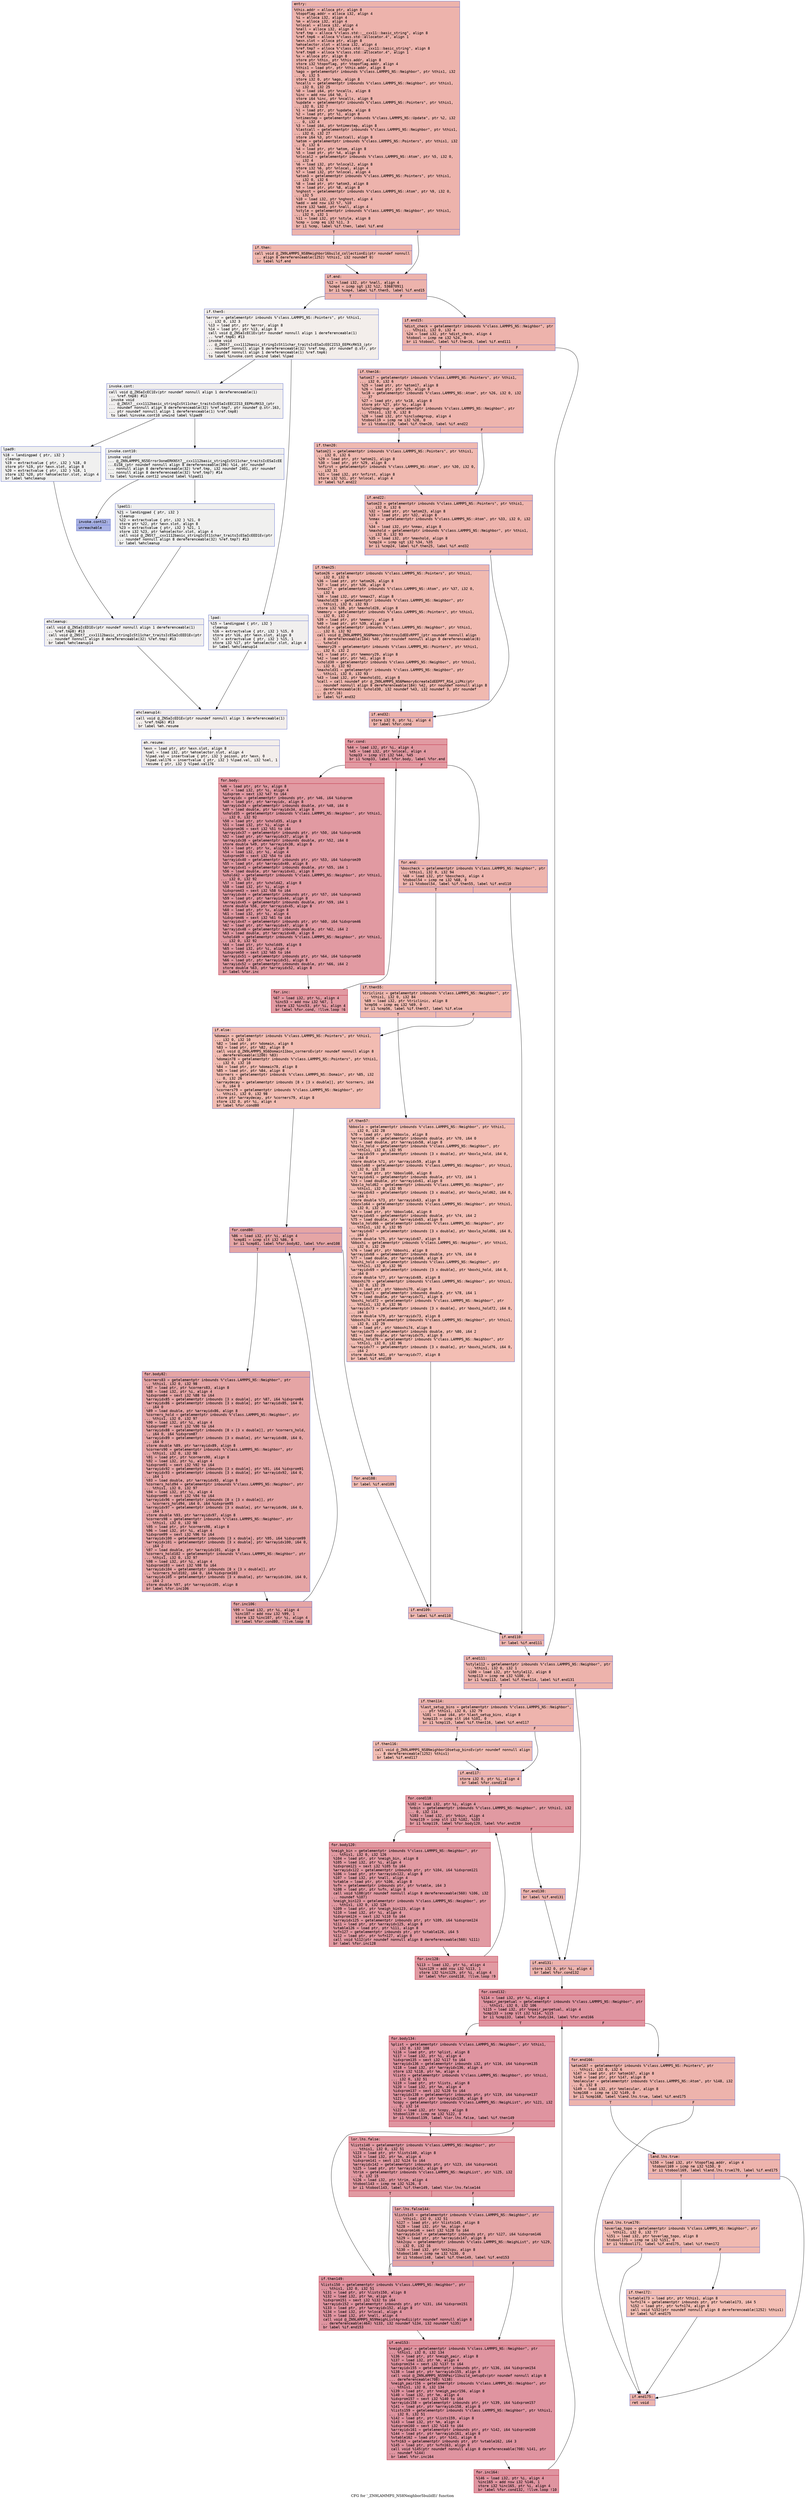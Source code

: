 digraph "CFG for '_ZN9LAMMPS_NS8Neighbor5buildEi' function" {
	label="CFG for '_ZN9LAMMPS_NS8Neighbor5buildEi' function";

	Node0x5563be02d420 [shape=record,color="#3d50c3ff", style=filled, fillcolor="#d6524470" fontname="Courier",label="{entry:\l|  %this.addr = alloca ptr, align 8\l  %topoflag.addr = alloca i32, align 4\l  %i = alloca i32, align 4\l  %m = alloca i32, align 4\l  %nlocal = alloca i32, align 4\l  %nall = alloca i32, align 4\l  %ref.tmp = alloca %\"class.std::__cxx11::basic_string\", align 8\l  %ref.tmp6 = alloca %\"class.std::allocator.4\", align 1\l  %exn.slot = alloca ptr, align 8\l  %ehselector.slot = alloca i32, align 4\l  %ref.tmp7 = alloca %\"class.std::__cxx11::basic_string\", align 8\l  %ref.tmp8 = alloca %\"class.std::allocator.4\", align 1\l  %x = alloca ptr, align 8\l  store ptr %this, ptr %this.addr, align 8\l  store i32 %topoflag, ptr %topoflag.addr, align 4\l  %this1 = load ptr, ptr %this.addr, align 8\l  %ago = getelementptr inbounds %\"class.LAMMPS_NS::Neighbor\", ptr %this1, i32\l... 0, i32 5\l  store i32 0, ptr %ago, align 8\l  %ncalls = getelementptr inbounds %\"class.LAMMPS_NS::Neighbor\", ptr %this1,\l... i32 0, i32 25\l  %0 = load i64, ptr %ncalls, align 8\l  %inc = add nsw i64 %0, 1\l  store i64 %inc, ptr %ncalls, align 8\l  %update = getelementptr inbounds %\"class.LAMMPS_NS::Pointers\", ptr %this1,\l... i32 0, i32 7\l  %1 = load ptr, ptr %update, align 8\l  %2 = load ptr, ptr %1, align 8\l  %ntimestep = getelementptr inbounds %\"class.LAMMPS_NS::Update\", ptr %2, i32\l... 0, i32 4\l  %3 = load i64, ptr %ntimestep, align 8\l  %lastcall = getelementptr inbounds %\"class.LAMMPS_NS::Neighbor\", ptr %this1,\l... i32 0, i32 27\l  store i64 %3, ptr %lastcall, align 8\l  %atom = getelementptr inbounds %\"class.LAMMPS_NS::Pointers\", ptr %this1, i32\l... 0, i32 6\l  %4 = load ptr, ptr %atom, align 8\l  %5 = load ptr, ptr %4, align 8\l  %nlocal2 = getelementptr inbounds %\"class.LAMMPS_NS::Atom\", ptr %5, i32 0,\l... i32 4\l  %6 = load i32, ptr %nlocal2, align 8\l  store i32 %6, ptr %nlocal, align 4\l  %7 = load i32, ptr %nlocal, align 4\l  %atom3 = getelementptr inbounds %\"class.LAMMPS_NS::Pointers\", ptr %this1,\l... i32 0, i32 6\l  %8 = load ptr, ptr %atom3, align 8\l  %9 = load ptr, ptr %8, align 8\l  %nghost = getelementptr inbounds %\"class.LAMMPS_NS::Atom\", ptr %9, i32 0,\l... i32 5\l  %10 = load i32, ptr %nghost, align 4\l  %add = add nsw i32 %7, %10\l  store i32 %add, ptr %nall, align 4\l  %style = getelementptr inbounds %\"class.LAMMPS_NS::Neighbor\", ptr %this1,\l... i32 0, i32 1\l  %11 = load i32, ptr %style, align 8\l  %cmp = icmp eq i32 %11, 3\l  br i1 %cmp, label %if.then, label %if.end\l|{<s0>T|<s1>F}}"];
	Node0x5563be02d420:s0 -> Node0x5563be0330d0[tooltip="entry -> if.then\nProbability 50.00%" ];
	Node0x5563be02d420:s1 -> Node0x5563be033140[tooltip="entry -> if.end\nProbability 50.00%" ];
	Node0x5563be0330d0 [shape=record,color="#3d50c3ff", style=filled, fillcolor="#dc5d4a70" fontname="Courier",label="{if.then:\l|  call void @_ZN9LAMMPS_NS8Neighbor16build_collectionEi(ptr noundef nonnull\l... align 8 dereferenceable(1252) %this1, i32 noundef 0)\l  br label %if.end\l}"];
	Node0x5563be0330d0 -> Node0x5563be033140[tooltip="if.then -> if.end\nProbability 100.00%" ];
	Node0x5563be033140 [shape=record,color="#3d50c3ff", style=filled, fillcolor="#d6524470" fontname="Courier",label="{if.end:\l|  %12 = load i32, ptr %nall, align 4\l  %cmp4 = icmp sgt i32 %12, 536870911\l  br i1 %cmp4, label %if.then5, label %if.end15\l|{<s0>T|<s1>F}}"];
	Node0x5563be033140:s0 -> Node0x5563be033660[tooltip="if.end -> if.then5\nProbability 0.00%" ];
	Node0x5563be033140:s1 -> Node0x5563be0336e0[tooltip="if.end -> if.end15\nProbability 100.00%" ];
	Node0x5563be033660 [shape=record,color="#3d50c3ff", style=filled, fillcolor="#e5d8d170" fontname="Courier",label="{if.then5:\l|  %error = getelementptr inbounds %\"class.LAMMPS_NS::Pointers\", ptr %this1,\l... i32 0, i32 3\l  %13 = load ptr, ptr %error, align 8\l  %14 = load ptr, ptr %13, align 8\l  call void @_ZNSaIcEC1Ev(ptr noundef nonnull align 1 dereferenceable(1)\l... %ref.tmp6) #13\l  invoke void\l... @_ZNSt7__cxx1112basic_stringIcSt11char_traitsIcESaIcEEC2IS3_EEPKcRKS3_(ptr\l... noundef nonnull align 8 dereferenceable(32) %ref.tmp, ptr noundef @.str, ptr\l... noundef nonnull align 1 dereferenceable(1) %ref.tmp6)\l          to label %invoke.cont unwind label %lpad\l}"];
	Node0x5563be033660 -> Node0x5563be033b50[tooltip="if.then5 -> invoke.cont\nProbability 50.00%" ];
	Node0x5563be033660 -> Node0x5563be033bd0[tooltip="if.then5 -> lpad\nProbability 50.00%" ];
	Node0x5563be033b50 [shape=record,color="#3d50c3ff", style=filled, fillcolor="#e0dbd870" fontname="Courier",label="{invoke.cont:\l|  call void @_ZNSaIcEC1Ev(ptr noundef nonnull align 1 dereferenceable(1)\l... %ref.tmp8) #13\l  invoke void\l... @_ZNSt7__cxx1112basic_stringIcSt11char_traitsIcESaIcEEC2IS3_EEPKcRKS3_(ptr\l... noundef nonnull align 8 dereferenceable(32) %ref.tmp7, ptr noundef @.str.163,\l... ptr noundef nonnull align 1 dereferenceable(1) %ref.tmp8)\l          to label %invoke.cont10 unwind label %lpad9\l}"];
	Node0x5563be033b50 -> Node0x5563be033ef0[tooltip="invoke.cont -> invoke.cont10\nProbability 50.00%" ];
	Node0x5563be033b50 -> Node0x5563be033f40[tooltip="invoke.cont -> lpad9\nProbability 50.00%" ];
	Node0x5563be033ef0 [shape=record,color="#3d50c3ff", style=filled, fillcolor="#dedcdb70" fontname="Courier",label="{invoke.cont10:\l|  invoke void\l... @_ZN9LAMMPS_NS5Error3oneERKNSt7__cxx1112basic_stringIcSt11char_traitsIcESaIcEE\l...EiS8_(ptr noundef nonnull align 8 dereferenceable(196) %14, ptr noundef\l... nonnull align 8 dereferenceable(32) %ref.tmp, i32 noundef 2401, ptr noundef\l... nonnull align 8 dereferenceable(32) %ref.tmp7) #14\l          to label %invoke.cont12 unwind label %lpad11\l}"];
	Node0x5563be033ef0 -> Node0x5563be033ea0[tooltip="invoke.cont10 -> invoke.cont12\nProbability 0.00%" ];
	Node0x5563be033ef0 -> Node0x5563be0341a0[tooltip="invoke.cont10 -> lpad11\nProbability 100.00%" ];
	Node0x5563be033ea0 [shape=record,color="#3d50c3ff", style=filled, fillcolor="#3d50c370" fontname="Courier",label="{invoke.cont12:\l|  unreachable\l}"];
	Node0x5563be033bd0 [shape=record,color="#3d50c3ff", style=filled, fillcolor="#e0dbd870" fontname="Courier",label="{lpad:\l|  %15 = landingpad \{ ptr, i32 \}\l          cleanup\l  %16 = extractvalue \{ ptr, i32 \} %15, 0\l  store ptr %16, ptr %exn.slot, align 8\l  %17 = extractvalue \{ ptr, i32 \} %15, 1\l  store i32 %17, ptr %ehselector.slot, align 4\l  br label %ehcleanup14\l}"];
	Node0x5563be033bd0 -> Node0x5563be034840[tooltip="lpad -> ehcleanup14\nProbability 100.00%" ];
	Node0x5563be033f40 [shape=record,color="#3d50c3ff", style=filled, fillcolor="#dedcdb70" fontname="Courier",label="{lpad9:\l|  %18 = landingpad \{ ptr, i32 \}\l          cleanup\l  %19 = extractvalue \{ ptr, i32 \} %18, 0\l  store ptr %19, ptr %exn.slot, align 8\l  %20 = extractvalue \{ ptr, i32 \} %18, 1\l  store i32 %20, ptr %ehselector.slot, align 4\l  br label %ehcleanup\l}"];
	Node0x5563be033f40 -> Node0x5563be034b90[tooltip="lpad9 -> ehcleanup\nProbability 100.00%" ];
	Node0x5563be0341a0 [shape=record,color="#3d50c3ff", style=filled, fillcolor="#dedcdb70" fontname="Courier",label="{lpad11:\l|  %21 = landingpad \{ ptr, i32 \}\l          cleanup\l  %22 = extractvalue \{ ptr, i32 \} %21, 0\l  store ptr %22, ptr %exn.slot, align 8\l  %23 = extractvalue \{ ptr, i32 \} %21, 1\l  store i32 %23, ptr %ehselector.slot, align 4\l  call void @_ZNSt7__cxx1112basic_stringIcSt11char_traitsIcESaIcEED1Ev(ptr\l... noundef nonnull align 8 dereferenceable(32) %ref.tmp7) #13\l  br label %ehcleanup\l}"];
	Node0x5563be0341a0 -> Node0x5563be034b90[tooltip="lpad11 -> ehcleanup\nProbability 100.00%" ];
	Node0x5563be034b90 [shape=record,color="#3d50c3ff", style=filled, fillcolor="#e0dbd870" fontname="Courier",label="{ehcleanup:\l|  call void @_ZNSaIcED1Ev(ptr noundef nonnull align 1 dereferenceable(1)\l... %ref.tmp8) #13\l  call void @_ZNSt7__cxx1112basic_stringIcSt11char_traitsIcESaIcEED1Ev(ptr\l... noundef nonnull align 8 dereferenceable(32) %ref.tmp) #13\l  br label %ehcleanup14\l}"];
	Node0x5563be034b90 -> Node0x5563be034840[tooltip="ehcleanup -> ehcleanup14\nProbability 100.00%" ];
	Node0x5563be034840 [shape=record,color="#3d50c3ff", style=filled, fillcolor="#e5d8d170" fontname="Courier",label="{ehcleanup14:\l|  call void @_ZNSaIcED1Ev(ptr noundef nonnull align 1 dereferenceable(1)\l... %ref.tmp6) #13\l  br label %eh.resume\l}"];
	Node0x5563be034840 -> Node0x5563be035440[tooltip="ehcleanup14 -> eh.resume\nProbability 100.00%" ];
	Node0x5563be0336e0 [shape=record,color="#3d50c3ff", style=filled, fillcolor="#d6524470" fontname="Courier",label="{if.end15:\l|  %dist_check = getelementptr inbounds %\"class.LAMMPS_NS::Neighbor\", ptr\l... %this1, i32 0, i32 4\l  %24 = load i32, ptr %dist_check, align 4\l  %tobool = icmp ne i32 %24, 0\l  br i1 %tobool, label %if.then16, label %if.end111\l|{<s0>T|<s1>F}}"];
	Node0x5563be0336e0:s0 -> Node0x5563be035700[tooltip="if.end15 -> if.then16\nProbability 62.50%" ];
	Node0x5563be0336e0:s1 -> Node0x5563be035780[tooltip="if.end15 -> if.end111\nProbability 37.50%" ];
	Node0x5563be035700 [shape=record,color="#3d50c3ff", style=filled, fillcolor="#d8564670" fontname="Courier",label="{if.then16:\l|  %atom17 = getelementptr inbounds %\"class.LAMMPS_NS::Pointers\", ptr %this1,\l... i32 0, i32 6\l  %25 = load ptr, ptr %atom17, align 8\l  %26 = load ptr, ptr %25, align 8\l  %x18 = getelementptr inbounds %\"class.LAMMPS_NS::Atom\", ptr %26, i32 0, i32\l... 37\l  %27 = load ptr, ptr %x18, align 8\l  store ptr %27, ptr %x, align 8\l  %includegroup = getelementptr inbounds %\"class.LAMMPS_NS::Neighbor\", ptr\l... %this1, i32 0, i32 8\l  %28 = load i32, ptr %includegroup, align 4\l  %tobool19 = icmp ne i32 %28, 0\l  br i1 %tobool19, label %if.then20, label %if.end22\l|{<s0>T|<s1>F}}"];
	Node0x5563be035700:s0 -> Node0x5563be0361d0[tooltip="if.then16 -> if.then20\nProbability 62.50%" ];
	Node0x5563be035700:s1 -> Node0x5563be036250[tooltip="if.then16 -> if.end22\nProbability 37.50%" ];
	Node0x5563be0361d0 [shape=record,color="#3d50c3ff", style=filled, fillcolor="#de614d70" fontname="Courier",label="{if.then20:\l|  %atom21 = getelementptr inbounds %\"class.LAMMPS_NS::Pointers\", ptr %this1,\l... i32 0, i32 6\l  %29 = load ptr, ptr %atom21, align 8\l  %30 = load ptr, ptr %29, align 8\l  %nfirst = getelementptr inbounds %\"class.LAMMPS_NS::Atom\", ptr %30, i32 0,\l... i32 31\l  %31 = load i32, ptr %nfirst, align 8\l  store i32 %31, ptr %nlocal, align 4\l  br label %if.end22\l}"];
	Node0x5563be0361d0 -> Node0x5563be036250[tooltip="if.then20 -> if.end22\nProbability 100.00%" ];
	Node0x5563be036250 [shape=record,color="#3d50c3ff", style=filled, fillcolor="#d8564670" fontname="Courier",label="{if.end22:\l|  %atom23 = getelementptr inbounds %\"class.LAMMPS_NS::Pointers\", ptr %this1,\l... i32 0, i32 6\l  %32 = load ptr, ptr %atom23, align 8\l  %33 = load ptr, ptr %32, align 8\l  %nmax = getelementptr inbounds %\"class.LAMMPS_NS::Atom\", ptr %33, i32 0, i32\l... 6\l  %34 = load i32, ptr %nmax, align 8\l  %maxhold = getelementptr inbounds %\"class.LAMMPS_NS::Neighbor\", ptr %this1,\l... i32 0, i32 93\l  %35 = load i32, ptr %maxhold, align 8\l  %cmp24 = icmp sgt i32 %34, %35\l  br i1 %cmp24, label %if.then25, label %if.end32\l|{<s0>T|<s1>F}}"];
	Node0x5563be036250:s0 -> Node0x5563be036d80[tooltip="if.end22 -> if.then25\nProbability 50.00%" ];
	Node0x5563be036250:s1 -> Node0x5563be036e00[tooltip="if.end22 -> if.end32\nProbability 50.00%" ];
	Node0x5563be036d80 [shape=record,color="#3d50c3ff", style=filled, fillcolor="#de614d70" fontname="Courier",label="{if.then25:\l|  %atom26 = getelementptr inbounds %\"class.LAMMPS_NS::Pointers\", ptr %this1,\l... i32 0, i32 6\l  %36 = load ptr, ptr %atom26, align 8\l  %37 = load ptr, ptr %36, align 8\l  %nmax27 = getelementptr inbounds %\"class.LAMMPS_NS::Atom\", ptr %37, i32 0,\l... i32 6\l  %38 = load i32, ptr %nmax27, align 8\l  %maxhold28 = getelementptr inbounds %\"class.LAMMPS_NS::Neighbor\", ptr\l... %this1, i32 0, i32 93\l  store i32 %38, ptr %maxhold28, align 8\l  %memory = getelementptr inbounds %\"class.LAMMPS_NS::Pointers\", ptr %this1,\l... i32 0, i32 2\l  %39 = load ptr, ptr %memory, align 8\l  %40 = load ptr, ptr %39, align 8\l  %xhold = getelementptr inbounds %\"class.LAMMPS_NS::Neighbor\", ptr %this1,\l... i32 0, i32 92\l  call void @_ZN9LAMMPS_NS6Memory7destroyIdEEvRPPT_(ptr noundef nonnull align\l... 8 dereferenceable(184) %40, ptr noundef nonnull align 8 dereferenceable(8)\l... %xhold)\l  %memory29 = getelementptr inbounds %\"class.LAMMPS_NS::Pointers\", ptr %this1,\l... i32 0, i32 2\l  %41 = load ptr, ptr %memory29, align 8\l  %42 = load ptr, ptr %41, align 8\l  %xhold30 = getelementptr inbounds %\"class.LAMMPS_NS::Neighbor\", ptr %this1,\l... i32 0, i32 92\l  %maxhold31 = getelementptr inbounds %\"class.LAMMPS_NS::Neighbor\", ptr\l... %this1, i32 0, i32 93\l  %43 = load i32, ptr %maxhold31, align 8\l  %call = call noundef ptr @_ZN9LAMMPS_NS6Memory6createIdEEPPT_RS4_iiPKc(ptr\l... noundef nonnull align 8 dereferenceable(184) %42, ptr noundef nonnull align 8\l... dereferenceable(8) %xhold30, i32 noundef %43, i32 noundef 3, ptr noundef\l... @.str.16)\l  br label %if.end32\l}"];
	Node0x5563be036d80 -> Node0x5563be036e00[tooltip="if.then25 -> if.end32\nProbability 100.00%" ];
	Node0x5563be036e00 [shape=record,color="#3d50c3ff", style=filled, fillcolor="#d8564670" fontname="Courier",label="{if.end32:\l|  store i32 0, ptr %i, align 4\l  br label %for.cond\l}"];
	Node0x5563be036e00 -> Node0x5563be037f40[tooltip="if.end32 -> for.cond\nProbability 100.00%" ];
	Node0x5563be037f40 [shape=record,color="#b70d28ff", style=filled, fillcolor="#bb1b2c70" fontname="Courier",label="{for.cond:\l|  %44 = load i32, ptr %i, align 4\l  %45 = load i32, ptr %nlocal, align 4\l  %cmp33 = icmp slt i32 %44, %45\l  br i1 %cmp33, label %for.body, label %for.end\l|{<s0>T|<s1>F}}"];
	Node0x5563be037f40:s0 -> Node0x5563be038190[tooltip="for.cond -> for.body\nProbability 96.88%" ];
	Node0x5563be037f40:s1 -> Node0x5563be038210[tooltip="for.cond -> for.end\nProbability 3.12%" ];
	Node0x5563be038190 [shape=record,color="#b70d28ff", style=filled, fillcolor="#bb1b2c70" fontname="Courier",label="{for.body:\l|  %46 = load ptr, ptr %x, align 8\l  %47 = load i32, ptr %i, align 4\l  %idxprom = sext i32 %47 to i64\l  %arrayidx = getelementptr inbounds ptr, ptr %46, i64 %idxprom\l  %48 = load ptr, ptr %arrayidx, align 8\l  %arrayidx34 = getelementptr inbounds double, ptr %48, i64 0\l  %49 = load double, ptr %arrayidx34, align 8\l  %xhold35 = getelementptr inbounds %\"class.LAMMPS_NS::Neighbor\", ptr %this1,\l... i32 0, i32 92\l  %50 = load ptr, ptr %xhold35, align 8\l  %51 = load i32, ptr %i, align 4\l  %idxprom36 = sext i32 %51 to i64\l  %arrayidx37 = getelementptr inbounds ptr, ptr %50, i64 %idxprom36\l  %52 = load ptr, ptr %arrayidx37, align 8\l  %arrayidx38 = getelementptr inbounds double, ptr %52, i64 0\l  store double %49, ptr %arrayidx38, align 8\l  %53 = load ptr, ptr %x, align 8\l  %54 = load i32, ptr %i, align 4\l  %idxprom39 = sext i32 %54 to i64\l  %arrayidx40 = getelementptr inbounds ptr, ptr %53, i64 %idxprom39\l  %55 = load ptr, ptr %arrayidx40, align 8\l  %arrayidx41 = getelementptr inbounds double, ptr %55, i64 1\l  %56 = load double, ptr %arrayidx41, align 8\l  %xhold42 = getelementptr inbounds %\"class.LAMMPS_NS::Neighbor\", ptr %this1,\l... i32 0, i32 92\l  %57 = load ptr, ptr %xhold42, align 8\l  %58 = load i32, ptr %i, align 4\l  %idxprom43 = sext i32 %58 to i64\l  %arrayidx44 = getelementptr inbounds ptr, ptr %57, i64 %idxprom43\l  %59 = load ptr, ptr %arrayidx44, align 8\l  %arrayidx45 = getelementptr inbounds double, ptr %59, i64 1\l  store double %56, ptr %arrayidx45, align 8\l  %60 = load ptr, ptr %x, align 8\l  %61 = load i32, ptr %i, align 4\l  %idxprom46 = sext i32 %61 to i64\l  %arrayidx47 = getelementptr inbounds ptr, ptr %60, i64 %idxprom46\l  %62 = load ptr, ptr %arrayidx47, align 8\l  %arrayidx48 = getelementptr inbounds double, ptr %62, i64 2\l  %63 = load double, ptr %arrayidx48, align 8\l  %xhold49 = getelementptr inbounds %\"class.LAMMPS_NS::Neighbor\", ptr %this1,\l... i32 0, i32 92\l  %64 = load ptr, ptr %xhold49, align 8\l  %65 = load i32, ptr %i, align 4\l  %idxprom50 = sext i32 %65 to i64\l  %arrayidx51 = getelementptr inbounds ptr, ptr %64, i64 %idxprom50\l  %66 = load ptr, ptr %arrayidx51, align 8\l  %arrayidx52 = getelementptr inbounds double, ptr %66, i64 2\l  store double %63, ptr %arrayidx52, align 8\l  br label %for.inc\l}"];
	Node0x5563be038190 -> Node0x5563be0358a0[tooltip="for.body -> for.inc\nProbability 100.00%" ];
	Node0x5563be0358a0 [shape=record,color="#b70d28ff", style=filled, fillcolor="#bb1b2c70" fontname="Courier",label="{for.inc:\l|  %67 = load i32, ptr %i, align 4\l  %inc53 = add nsw i32 %67, 1\l  store i32 %inc53, ptr %i, align 4\l  br label %for.cond, !llvm.loop !6\l}"];
	Node0x5563be0358a0 -> Node0x5563be037f40[tooltip="for.inc -> for.cond\nProbability 100.00%" ];
	Node0x5563be038210 [shape=record,color="#3d50c3ff", style=filled, fillcolor="#d8564670" fontname="Courier",label="{for.end:\l|  %boxcheck = getelementptr inbounds %\"class.LAMMPS_NS::Neighbor\", ptr\l... %this1, i32 0, i32 94\l  %68 = load i32, ptr %boxcheck, align 4\l  %tobool54 = icmp ne i32 %68, 0\l  br i1 %tobool54, label %if.then55, label %if.end110\l|{<s0>T|<s1>F}}"];
	Node0x5563be038210:s0 -> Node0x5563be03b3f0[tooltip="for.end -> if.then55\nProbability 62.50%" ];
	Node0x5563be038210:s1 -> Node0x5563be03b470[tooltip="for.end -> if.end110\nProbability 37.50%" ];
	Node0x5563be03b3f0 [shape=record,color="#3d50c3ff", style=filled, fillcolor="#de614d70" fontname="Courier",label="{if.then55:\l|  %triclinic = getelementptr inbounds %\"class.LAMMPS_NS::Neighbor\", ptr\l... %this1, i32 0, i32 84\l  %69 = load i32, ptr %triclinic, align 8\l  %cmp56 = icmp eq i32 %69, 0\l  br i1 %cmp56, label %if.then57, label %if.else\l|{<s0>T|<s1>F}}"];
	Node0x5563be03b3f0:s0 -> Node0x5563be03b7a0[tooltip="if.then55 -> if.then57\nProbability 37.50%" ];
	Node0x5563be03b3f0:s1 -> Node0x5563be03b820[tooltip="if.then55 -> if.else\nProbability 62.50%" ];
	Node0x5563be03b7a0 [shape=record,color="#3d50c3ff", style=filled, fillcolor="#e36c5570" fontname="Courier",label="{if.then57:\l|  %bboxlo = getelementptr inbounds %\"class.LAMMPS_NS::Neighbor\", ptr %this1,\l... i32 0, i32 28\l  %70 = load ptr, ptr %bboxlo, align 8\l  %arrayidx58 = getelementptr inbounds double, ptr %70, i64 0\l  %71 = load double, ptr %arrayidx58, align 8\l  %boxlo_hold = getelementptr inbounds %\"class.LAMMPS_NS::Neighbor\", ptr\l... %this1, i32 0, i32 95\l  %arrayidx59 = getelementptr inbounds [3 x double], ptr %boxlo_hold, i64 0,\l... i64 0\l  store double %71, ptr %arrayidx59, align 8\l  %bboxlo60 = getelementptr inbounds %\"class.LAMMPS_NS::Neighbor\", ptr %this1,\l... i32 0, i32 28\l  %72 = load ptr, ptr %bboxlo60, align 8\l  %arrayidx61 = getelementptr inbounds double, ptr %72, i64 1\l  %73 = load double, ptr %arrayidx61, align 8\l  %boxlo_hold62 = getelementptr inbounds %\"class.LAMMPS_NS::Neighbor\", ptr\l... %this1, i32 0, i32 95\l  %arrayidx63 = getelementptr inbounds [3 x double], ptr %boxlo_hold62, i64 0,\l... i64 1\l  store double %73, ptr %arrayidx63, align 8\l  %bboxlo64 = getelementptr inbounds %\"class.LAMMPS_NS::Neighbor\", ptr %this1,\l... i32 0, i32 28\l  %74 = load ptr, ptr %bboxlo64, align 8\l  %arrayidx65 = getelementptr inbounds double, ptr %74, i64 2\l  %75 = load double, ptr %arrayidx65, align 8\l  %boxlo_hold66 = getelementptr inbounds %\"class.LAMMPS_NS::Neighbor\", ptr\l... %this1, i32 0, i32 95\l  %arrayidx67 = getelementptr inbounds [3 x double], ptr %boxlo_hold66, i64 0,\l... i64 2\l  store double %75, ptr %arrayidx67, align 8\l  %bboxhi = getelementptr inbounds %\"class.LAMMPS_NS::Neighbor\", ptr %this1,\l... i32 0, i32 29\l  %76 = load ptr, ptr %bboxhi, align 8\l  %arrayidx68 = getelementptr inbounds double, ptr %76, i64 0\l  %77 = load double, ptr %arrayidx68, align 8\l  %boxhi_hold = getelementptr inbounds %\"class.LAMMPS_NS::Neighbor\", ptr\l... %this1, i32 0, i32 96\l  %arrayidx69 = getelementptr inbounds [3 x double], ptr %boxhi_hold, i64 0,\l... i64 0\l  store double %77, ptr %arrayidx69, align 8\l  %bboxhi70 = getelementptr inbounds %\"class.LAMMPS_NS::Neighbor\", ptr %this1,\l... i32 0, i32 29\l  %78 = load ptr, ptr %bboxhi70, align 8\l  %arrayidx71 = getelementptr inbounds double, ptr %78, i64 1\l  %79 = load double, ptr %arrayidx71, align 8\l  %boxhi_hold72 = getelementptr inbounds %\"class.LAMMPS_NS::Neighbor\", ptr\l... %this1, i32 0, i32 96\l  %arrayidx73 = getelementptr inbounds [3 x double], ptr %boxhi_hold72, i64 0,\l... i64 1\l  store double %79, ptr %arrayidx73, align 8\l  %bboxhi74 = getelementptr inbounds %\"class.LAMMPS_NS::Neighbor\", ptr %this1,\l... i32 0, i32 29\l  %80 = load ptr, ptr %bboxhi74, align 8\l  %arrayidx75 = getelementptr inbounds double, ptr %80, i64 2\l  %81 = load double, ptr %arrayidx75, align 8\l  %boxhi_hold76 = getelementptr inbounds %\"class.LAMMPS_NS::Neighbor\", ptr\l... %this1, i32 0, i32 96\l  %arrayidx77 = getelementptr inbounds [3 x double], ptr %boxhi_hold76, i64 0,\l... i64 2\l  store double %81, ptr %arrayidx77, align 8\l  br label %if.end109\l}"];
	Node0x5563be03b7a0 -> Node0x5563be03d900[tooltip="if.then57 -> if.end109\nProbability 100.00%" ];
	Node0x5563be03b820 [shape=record,color="#3d50c3ff", style=filled, fillcolor="#e1675170" fontname="Courier",label="{if.else:\l|  %domain = getelementptr inbounds %\"class.LAMMPS_NS::Pointers\", ptr %this1,\l... i32 0, i32 10\l  %82 = load ptr, ptr %domain, align 8\l  %83 = load ptr, ptr %82, align 8\l  call void @_ZN9LAMMPS_NS6Domain11box_cornersEv(ptr noundef nonnull align 8\l... dereferenceable(1200) %83)\l  %domain78 = getelementptr inbounds %\"class.LAMMPS_NS::Pointers\", ptr %this1,\l... i32 0, i32 10\l  %84 = load ptr, ptr %domain78, align 8\l  %85 = load ptr, ptr %84, align 8\l  %corners = getelementptr inbounds %\"class.LAMMPS_NS::Domain\", ptr %85, i32\l... 0, i32 26\l  %arraydecay = getelementptr inbounds [8 x [3 x double]], ptr %corners, i64\l... 0, i64 0\l  %corners79 = getelementptr inbounds %\"class.LAMMPS_NS::Neighbor\", ptr\l... %this1, i32 0, i32 98\l  store ptr %arraydecay, ptr %corners79, align 8\l  store i32 0, ptr %i, align 4\l  br label %for.cond80\l}"];
	Node0x5563be03b820 -> Node0x5563be03e2b0[tooltip="if.else -> for.cond80\nProbability 100.00%" ];
	Node0x5563be03e2b0 [shape=record,color="#3d50c3ff", style=filled, fillcolor="#c5333470" fontname="Courier",label="{for.cond80:\l|  %86 = load i32, ptr %i, align 4\l  %cmp81 = icmp slt i32 %86, 8\l  br i1 %cmp81, label %for.body82, label %for.end108\l|{<s0>T|<s1>F}}"];
	Node0x5563be03e2b0:s0 -> Node0x5563be03e4d0[tooltip="for.cond80 -> for.body82\nProbability 96.88%" ];
	Node0x5563be03e2b0:s1 -> Node0x5563be03e550[tooltip="for.cond80 -> for.end108\nProbability 3.12%" ];
	Node0x5563be03e4d0 [shape=record,color="#3d50c3ff", style=filled, fillcolor="#c5333470" fontname="Courier",label="{for.body82:\l|  %corners83 = getelementptr inbounds %\"class.LAMMPS_NS::Neighbor\", ptr\l... %this1, i32 0, i32 98\l  %87 = load ptr, ptr %corners83, align 8\l  %88 = load i32, ptr %i, align 4\l  %idxprom84 = sext i32 %88 to i64\l  %arrayidx85 = getelementptr inbounds [3 x double], ptr %87, i64 %idxprom84\l  %arrayidx86 = getelementptr inbounds [3 x double], ptr %arrayidx85, i64 0,\l... i64 0\l  %89 = load double, ptr %arrayidx86, align 8\l  %corners_hold = getelementptr inbounds %\"class.LAMMPS_NS::Neighbor\", ptr\l... %this1, i32 0, i32 97\l  %90 = load i32, ptr %i, align 4\l  %idxprom87 = sext i32 %90 to i64\l  %arrayidx88 = getelementptr inbounds [8 x [3 x double]], ptr %corners_hold,\l... i64 0, i64 %idxprom87\l  %arrayidx89 = getelementptr inbounds [3 x double], ptr %arrayidx88, i64 0,\l... i64 0\l  store double %89, ptr %arrayidx89, align 8\l  %corners90 = getelementptr inbounds %\"class.LAMMPS_NS::Neighbor\", ptr\l... %this1, i32 0, i32 98\l  %91 = load ptr, ptr %corners90, align 8\l  %92 = load i32, ptr %i, align 4\l  %idxprom91 = sext i32 %92 to i64\l  %arrayidx92 = getelementptr inbounds [3 x double], ptr %91, i64 %idxprom91\l  %arrayidx93 = getelementptr inbounds [3 x double], ptr %arrayidx92, i64 0,\l... i64 1\l  %93 = load double, ptr %arrayidx93, align 8\l  %corners_hold94 = getelementptr inbounds %\"class.LAMMPS_NS::Neighbor\", ptr\l... %this1, i32 0, i32 97\l  %94 = load i32, ptr %i, align 4\l  %idxprom95 = sext i32 %94 to i64\l  %arrayidx96 = getelementptr inbounds [8 x [3 x double]], ptr\l... %corners_hold94, i64 0, i64 %idxprom95\l  %arrayidx97 = getelementptr inbounds [3 x double], ptr %arrayidx96, i64 0,\l... i64 1\l  store double %93, ptr %arrayidx97, align 8\l  %corners98 = getelementptr inbounds %\"class.LAMMPS_NS::Neighbor\", ptr\l... %this1, i32 0, i32 98\l  %95 = load ptr, ptr %corners98, align 8\l  %96 = load i32, ptr %i, align 4\l  %idxprom99 = sext i32 %96 to i64\l  %arrayidx100 = getelementptr inbounds [3 x double], ptr %95, i64 %idxprom99\l  %arrayidx101 = getelementptr inbounds [3 x double], ptr %arrayidx100, i64 0,\l... i64 2\l  %97 = load double, ptr %arrayidx101, align 8\l  %corners_hold102 = getelementptr inbounds %\"class.LAMMPS_NS::Neighbor\", ptr\l... %this1, i32 0, i32 97\l  %98 = load i32, ptr %i, align 4\l  %idxprom103 = sext i32 %98 to i64\l  %arrayidx104 = getelementptr inbounds [8 x [3 x double]], ptr\l... %corners_hold102, i64 0, i64 %idxprom103\l  %arrayidx105 = getelementptr inbounds [3 x double], ptr %arrayidx104, i64 0,\l... i64 2\l  store double %97, ptr %arrayidx105, align 8\l  br label %for.inc106\l}"];
	Node0x5563be03e4d0 -> Node0x5563be040b20[tooltip="for.body82 -> for.inc106\nProbability 100.00%" ];
	Node0x5563be040b20 [shape=record,color="#3d50c3ff", style=filled, fillcolor="#c5333470" fontname="Courier",label="{for.inc106:\l|  %99 = load i32, ptr %i, align 4\l  %inc107 = add nsw i32 %99, 1\l  store i32 %inc107, ptr %i, align 4\l  br label %for.cond80, !llvm.loop !8\l}"];
	Node0x5563be040b20 -> Node0x5563be03e2b0[tooltip="for.inc106 -> for.cond80\nProbability 100.00%" ];
	Node0x5563be03e550 [shape=record,color="#3d50c3ff", style=filled, fillcolor="#e1675170" fontname="Courier",label="{for.end108:\l|  br label %if.end109\l}"];
	Node0x5563be03e550 -> Node0x5563be03d900[tooltip="for.end108 -> if.end109\nProbability 100.00%" ];
	Node0x5563be03d900 [shape=record,color="#3d50c3ff", style=filled, fillcolor="#de614d70" fontname="Courier",label="{if.end109:\l|  br label %if.end110\l}"];
	Node0x5563be03d900 -> Node0x5563be03b470[tooltip="if.end109 -> if.end110\nProbability 100.00%" ];
	Node0x5563be03b470 [shape=record,color="#3d50c3ff", style=filled, fillcolor="#d8564670" fontname="Courier",label="{if.end110:\l|  br label %if.end111\l}"];
	Node0x5563be03b470 -> Node0x5563be035780[tooltip="if.end110 -> if.end111\nProbability 100.00%" ];
	Node0x5563be035780 [shape=record,color="#3d50c3ff", style=filled, fillcolor="#d6524470" fontname="Courier",label="{if.end111:\l|  %style112 = getelementptr inbounds %\"class.LAMMPS_NS::Neighbor\", ptr\l... %this1, i32 0, i32 1\l  %100 = load i32, ptr %style112, align 8\l  %cmp113 = icmp ne i32 %100, 0\l  br i1 %cmp113, label %if.then114, label %if.end131\l|{<s0>T|<s1>F}}"];
	Node0x5563be035780:s0 -> Node0x5563be0412f0[tooltip="if.end111 -> if.then114\nProbability 62.50%" ];
	Node0x5563be035780:s1 -> Node0x5563be041370[tooltip="if.end111 -> if.end131\nProbability 37.50%" ];
	Node0x5563be0412f0 [shape=record,color="#3d50c3ff", style=filled, fillcolor="#d8564670" fontname="Courier",label="{if.then114:\l|  %last_setup_bins = getelementptr inbounds %\"class.LAMMPS_NS::Neighbor\",\l... ptr %this1, i32 0, i32 79\l  %101 = load i64, ptr %last_setup_bins, align 8\l  %cmp115 = icmp slt i64 %101, 0\l  br i1 %cmp115, label %if.then116, label %if.end117\l|{<s0>T|<s1>F}}"];
	Node0x5563be0412f0:s0 -> Node0x5563be0416f0[tooltip="if.then114 -> if.then116\nProbability 37.50%" ];
	Node0x5563be0412f0:s1 -> Node0x5563be041740[tooltip="if.then114 -> if.end117\nProbability 62.50%" ];
	Node0x5563be0416f0 [shape=record,color="#3d50c3ff", style=filled, fillcolor="#e1675170" fontname="Courier",label="{if.then116:\l|  call void @_ZN9LAMMPS_NS8Neighbor10setup_binsEv(ptr noundef nonnull align\l... 8 dereferenceable(1252) %this1)\l  br label %if.end117\l}"];
	Node0x5563be0416f0 -> Node0x5563be041740[tooltip="if.then116 -> if.end117\nProbability 100.00%" ];
	Node0x5563be041740 [shape=record,color="#3d50c3ff", style=filled, fillcolor="#d8564670" fontname="Courier",label="{if.end117:\l|  store i32 0, ptr %i, align 4\l  br label %for.cond118\l}"];
	Node0x5563be041740 -> Node0x5563be041af0[tooltip="if.end117 -> for.cond118\nProbability 100.00%" ];
	Node0x5563be041af0 [shape=record,color="#b70d28ff", style=filled, fillcolor="#bb1b2c70" fontname="Courier",label="{for.cond118:\l|  %102 = load i32, ptr %i, align 4\l  %nbin = getelementptr inbounds %\"class.LAMMPS_NS::Neighbor\", ptr %this1, i32\l... 0, i32 114\l  %103 = load i32, ptr %nbin, align 4\l  %cmp119 = icmp slt i32 %102, %103\l  br i1 %cmp119, label %for.body120, label %for.end130\l|{<s0>T|<s1>F}}"];
	Node0x5563be041af0:s0 -> Node0x5563be041e20[tooltip="for.cond118 -> for.body120\nProbability 96.88%" ];
	Node0x5563be041af0:s1 -> Node0x5563be041e70[tooltip="for.cond118 -> for.end130\nProbability 3.12%" ];
	Node0x5563be041e20 [shape=record,color="#b70d28ff", style=filled, fillcolor="#bb1b2c70" fontname="Courier",label="{for.body120:\l|  %neigh_bin = getelementptr inbounds %\"class.LAMMPS_NS::Neighbor\", ptr\l... %this1, i32 0, i32 126\l  %104 = load ptr, ptr %neigh_bin, align 8\l  %105 = load i32, ptr %i, align 4\l  %idxprom121 = sext i32 %105 to i64\l  %arrayidx122 = getelementptr inbounds ptr, ptr %104, i64 %idxprom121\l  %106 = load ptr, ptr %arrayidx122, align 8\l  %107 = load i32, ptr %nall, align 4\l  %vtable = load ptr, ptr %106, align 8\l  %vfn = getelementptr inbounds ptr, ptr %vtable, i64 3\l  %108 = load ptr, ptr %vfn, align 8\l  call void %108(ptr noundef nonnull align 8 dereferenceable(560) %106, i32\l... noundef %107)\l  %neigh_bin123 = getelementptr inbounds %\"class.LAMMPS_NS::Neighbor\", ptr\l... %this1, i32 0, i32 126\l  %109 = load ptr, ptr %neigh_bin123, align 8\l  %110 = load i32, ptr %i, align 4\l  %idxprom124 = sext i32 %110 to i64\l  %arrayidx125 = getelementptr inbounds ptr, ptr %109, i64 %idxprom124\l  %111 = load ptr, ptr %arrayidx125, align 8\l  %vtable126 = load ptr, ptr %111, align 8\l  %vfn127 = getelementptr inbounds ptr, ptr %vtable126, i64 5\l  %112 = load ptr, ptr %vfn127, align 8\l  call void %112(ptr noundef nonnull align 8 dereferenceable(560) %111)\l  br label %for.inc128\l}"];
	Node0x5563be041e20 -> Node0x5563be042dd0[tooltip="for.body120 -> for.inc128\nProbability 100.00%" ];
	Node0x5563be042dd0 [shape=record,color="#b70d28ff", style=filled, fillcolor="#bb1b2c70" fontname="Courier",label="{for.inc128:\l|  %113 = load i32, ptr %i, align 4\l  %inc129 = add nsw i32 %113, 1\l  store i32 %inc129, ptr %i, align 4\l  br label %for.cond118, !llvm.loop !9\l}"];
	Node0x5563be042dd0 -> Node0x5563be041af0[tooltip="for.inc128 -> for.cond118\nProbability 100.00%" ];
	Node0x5563be041e70 [shape=record,color="#3d50c3ff", style=filled, fillcolor="#d8564670" fontname="Courier",label="{for.end130:\l|  br label %if.end131\l}"];
	Node0x5563be041e70 -> Node0x5563be041370[tooltip="for.end130 -> if.end131\nProbability 100.00%" ];
	Node0x5563be041370 [shape=record,color="#3d50c3ff", style=filled, fillcolor="#d6524470" fontname="Courier",label="{if.end131:\l|  store i32 0, ptr %i, align 4\l  br label %for.cond132\l}"];
	Node0x5563be041370 -> Node0x5563bdeaf240[tooltip="if.end131 -> for.cond132\nProbability 100.00%" ];
	Node0x5563bdeaf240 [shape=record,color="#b70d28ff", style=filled, fillcolor="#b70d2870" fontname="Courier",label="{for.cond132:\l|  %114 = load i32, ptr %i, align 4\l  %npair_perpetual = getelementptr inbounds %\"class.LAMMPS_NS::Neighbor\", ptr\l... %this1, i32 0, i32 106\l  %115 = load i32, ptr %npair_perpetual, align 4\l  %cmp133 = icmp slt i32 %114, %115\l  br i1 %cmp133, label %for.body134, label %for.end166\l|{<s0>T|<s1>F}}"];
	Node0x5563bdeaf240:s0 -> Node0x5563be03aa50[tooltip="for.cond132 -> for.body134\nProbability 96.88%" ];
	Node0x5563bdeaf240:s1 -> Node0x5563be03aaa0[tooltip="for.cond132 -> for.end166\nProbability 3.12%" ];
	Node0x5563be03aa50 [shape=record,color="#b70d28ff", style=filled, fillcolor="#b70d2870" fontname="Courier",label="{for.body134:\l|  %plist = getelementptr inbounds %\"class.LAMMPS_NS::Neighbor\", ptr %this1,\l... i32 0, i32 108\l  %116 = load ptr, ptr %plist, align 8\l  %117 = load i32, ptr %i, align 4\l  %idxprom135 = sext i32 %117 to i64\l  %arrayidx136 = getelementptr inbounds i32, ptr %116, i64 %idxprom135\l  %118 = load i32, ptr %arrayidx136, align 4\l  store i32 %118, ptr %m, align 4\l  %lists = getelementptr inbounds %\"class.LAMMPS_NS::Neighbor\", ptr %this1,\l... i32 0, i32 51\l  %119 = load ptr, ptr %lists, align 8\l  %120 = load i32, ptr %m, align 4\l  %idxprom137 = sext i32 %120 to i64\l  %arrayidx138 = getelementptr inbounds ptr, ptr %119, i64 %idxprom137\l  %121 = load ptr, ptr %arrayidx138, align 8\l  %copy = getelementptr inbounds %\"class.LAMMPS_NS::NeighList\", ptr %121, i32\l... 0, i32 14\l  %122 = load i32, ptr %copy, align 8\l  %tobool139 = icmp ne i32 %122, 0\l  br i1 %tobool139, label %lor.lhs.false, label %if.then149\l|{<s0>T|<s1>F}}"];
	Node0x5563be03aa50:s0 -> Node0x5563bdeb0e50[tooltip="for.body134 -> lor.lhs.false\nProbability 62.50%" ];
	Node0x5563be03aa50:s1 -> Node0x5563bdeb0ed0[tooltip="for.body134 -> if.then149\nProbability 37.50%" ];
	Node0x5563bdeb0e50 [shape=record,color="#b70d28ff", style=filled, fillcolor="#bb1b2c70" fontname="Courier",label="{lor.lhs.false:\l|  %lists140 = getelementptr inbounds %\"class.LAMMPS_NS::Neighbor\", ptr\l... %this1, i32 0, i32 51\l  %123 = load ptr, ptr %lists140, align 8\l  %124 = load i32, ptr %m, align 4\l  %idxprom141 = sext i32 %124 to i64\l  %arrayidx142 = getelementptr inbounds ptr, ptr %123, i64 %idxprom141\l  %125 = load ptr, ptr %arrayidx142, align 8\l  %trim = getelementptr inbounds %\"class.LAMMPS_NS::NeighList\", ptr %125, i32\l... 0, i32 15\l  %126 = load i32, ptr %trim, align 4\l  %tobool143 = icmp ne i32 %126, 0\l  br i1 %tobool143, label %if.then149, label %lor.lhs.false144\l|{<s0>T|<s1>F}}"];
	Node0x5563bdeb0e50:s0 -> Node0x5563bdeb0ed0[tooltip="lor.lhs.false -> if.then149\nProbability 62.50%" ];
	Node0x5563bdeb0e50:s1 -> Node0x5563bdeb15c0[tooltip="lor.lhs.false -> lor.lhs.false144\nProbability 37.50%" ];
	Node0x5563bdeb15c0 [shape=record,color="#3d50c3ff", style=filled, fillcolor="#c5333470" fontname="Courier",label="{lor.lhs.false144:\l|  %lists145 = getelementptr inbounds %\"class.LAMMPS_NS::Neighbor\", ptr\l... %this1, i32 0, i32 51\l  %127 = load ptr, ptr %lists145, align 8\l  %128 = load i32, ptr %m, align 4\l  %idxprom146 = sext i32 %128 to i64\l  %arrayidx147 = getelementptr inbounds ptr, ptr %127, i64 %idxprom146\l  %129 = load ptr, ptr %arrayidx147, align 8\l  %kk2cpu = getelementptr inbounds %\"class.LAMMPS_NS::NeighList\", ptr %129,\l... i32 0, i32 16\l  %130 = load i32, ptr %kk2cpu, align 8\l  %tobool148 = icmp ne i32 %130, 0\l  br i1 %tobool148, label %if.then149, label %if.end153\l|{<s0>T|<s1>F}}"];
	Node0x5563bdeb15c0:s0 -> Node0x5563bdeb0ed0[tooltip="lor.lhs.false144 -> if.then149\nProbability 62.50%" ];
	Node0x5563bdeb15c0:s1 -> Node0x5563bdeb1cf0[tooltip="lor.lhs.false144 -> if.end153\nProbability 37.50%" ];
	Node0x5563bdeb0ed0 [shape=record,color="#b70d28ff", style=filled, fillcolor="#b70d2870" fontname="Courier",label="{if.then149:\l|  %lists150 = getelementptr inbounds %\"class.LAMMPS_NS::Neighbor\", ptr\l... %this1, i32 0, i32 51\l  %131 = load ptr, ptr %lists150, align 8\l  %132 = load i32, ptr %m, align 4\l  %idxprom151 = sext i32 %132 to i64\l  %arrayidx152 = getelementptr inbounds ptr, ptr %131, i64 %idxprom151\l  %133 = load ptr, ptr %arrayidx152, align 8\l  %134 = load i32, ptr %nlocal, align 4\l  %135 = load i32, ptr %nall, align 4\l  call void @_ZN9LAMMPS_NS9NeighList4growEii(ptr noundef nonnull align 8\l... dereferenceable(464) %133, i32 noundef %134, i32 noundef %135)\l  br label %if.end153\l}"];
	Node0x5563bdeb0ed0 -> Node0x5563bdeb1cf0[tooltip="if.then149 -> if.end153\nProbability 100.00%" ];
	Node0x5563bdeb1cf0 [shape=record,color="#b70d28ff", style=filled, fillcolor="#b70d2870" fontname="Courier",label="{if.end153:\l|  %neigh_pair = getelementptr inbounds %\"class.LAMMPS_NS::Neighbor\", ptr\l... %this1, i32 0, i32 134\l  %136 = load ptr, ptr %neigh_pair, align 8\l  %137 = load i32, ptr %m, align 4\l  %idxprom154 = sext i32 %137 to i64\l  %arrayidx155 = getelementptr inbounds ptr, ptr %136, i64 %idxprom154\l  %138 = load ptr, ptr %arrayidx155, align 8\l  call void @_ZN9LAMMPS_NS5NPair11build_setupEv(ptr noundef nonnull align 8\l... dereferenceable(708) %138)\l  %neigh_pair156 = getelementptr inbounds %\"class.LAMMPS_NS::Neighbor\", ptr\l... %this1, i32 0, i32 134\l  %139 = load ptr, ptr %neigh_pair156, align 8\l  %140 = load i32, ptr %m, align 4\l  %idxprom157 = sext i32 %140 to i64\l  %arrayidx158 = getelementptr inbounds ptr, ptr %139, i64 %idxprom157\l  %141 = load ptr, ptr %arrayidx158, align 8\l  %lists159 = getelementptr inbounds %\"class.LAMMPS_NS::Neighbor\", ptr %this1,\l... i32 0, i32 51\l  %142 = load ptr, ptr %lists159, align 8\l  %143 = load i32, ptr %m, align 4\l  %idxprom160 = sext i32 %143 to i64\l  %arrayidx161 = getelementptr inbounds ptr, ptr %142, i64 %idxprom160\l  %144 = load ptr, ptr %arrayidx161, align 8\l  %vtable162 = load ptr, ptr %141, align 8\l  %vfn163 = getelementptr inbounds ptr, ptr %vtable162, i64 3\l  %145 = load ptr, ptr %vfn163, align 8\l  call void %145(ptr noundef nonnull align 8 dereferenceable(708) %141, ptr\l... noundef %144)\l  br label %for.inc164\l}"];
	Node0x5563bdeb1cf0 -> Node0x5563bdeb3410[tooltip="if.end153 -> for.inc164\nProbability 100.00%" ];
	Node0x5563bdeb3410 [shape=record,color="#b70d28ff", style=filled, fillcolor="#b70d2870" fontname="Courier",label="{for.inc164:\l|  %146 = load i32, ptr %i, align 4\l  %inc165 = add nsw i32 %146, 1\l  store i32 %inc165, ptr %i, align 4\l  br label %for.cond132, !llvm.loop !10\l}"];
	Node0x5563bdeb3410 -> Node0x5563bdeaf240[tooltip="for.inc164 -> for.cond132\nProbability 100.00%" ];
	Node0x5563be03aaa0 [shape=record,color="#3d50c3ff", style=filled, fillcolor="#d6524470" fontname="Courier",label="{for.end166:\l|  %atom167 = getelementptr inbounds %\"class.LAMMPS_NS::Pointers\", ptr\l... %this1, i32 0, i32 6\l  %147 = load ptr, ptr %atom167, align 8\l  %148 = load ptr, ptr %147, align 8\l  %molecular = getelementptr inbounds %\"class.LAMMPS_NS::Atom\", ptr %148, i32\l... 0, i32 8\l  %149 = load i32, ptr %molecular, align 8\l  %cmp168 = icmp ne i32 %149, 0\l  br i1 %cmp168, label %land.lhs.true, label %if.end175\l|{<s0>T|<s1>F}}"];
	Node0x5563be03aaa0:s0 -> Node0x5563bdeb3c50[tooltip="for.end166 -> land.lhs.true\nProbability 62.50%" ];
	Node0x5563be03aaa0:s1 -> Node0x5563bdeb3cd0[tooltip="for.end166 -> if.end175\nProbability 37.50%" ];
	Node0x5563bdeb3c50 [shape=record,color="#3d50c3ff", style=filled, fillcolor="#d8564670" fontname="Courier",label="{land.lhs.true:\l|  %150 = load i32, ptr %topoflag.addr, align 4\l  %tobool169 = icmp ne i32 %150, 0\l  br i1 %tobool169, label %land.lhs.true170, label %if.end175\l|{<s0>T|<s1>F}}"];
	Node0x5563bdeb3c50:s0 -> Node0x5563bdeb3f70[tooltip="land.lhs.true -> land.lhs.true170\nProbability 62.50%" ];
	Node0x5563bdeb3c50:s1 -> Node0x5563bdeb3cd0[tooltip="land.lhs.true -> if.end175\nProbability 37.50%" ];
	Node0x5563bdeb3f70 [shape=record,color="#3d50c3ff", style=filled, fillcolor="#de614d70" fontname="Courier",label="{land.lhs.true170:\l|  %overlap_topo = getelementptr inbounds %\"class.LAMMPS_NS::Neighbor\", ptr\l... %this1, i32 0, i32 77\l  %151 = load i32, ptr %overlap_topo, align 8\l  %tobool171 = icmp ne i32 %151, 0\l  br i1 %tobool171, label %if.end175, label %if.then172\l|{<s0>T|<s1>F}}"];
	Node0x5563bdeb3f70:s0 -> Node0x5563bdeb3cd0[tooltip="land.lhs.true170 -> if.end175\nProbability 62.50%" ];
	Node0x5563bdeb3f70:s1 -> Node0x5563be04d410[tooltip="land.lhs.true170 -> if.then172\nProbability 37.50%" ];
	Node0x5563be04d410 [shape=record,color="#3d50c3ff", style=filled, fillcolor="#e36c5570" fontname="Courier",label="{if.then172:\l|  %vtable173 = load ptr, ptr %this1, align 8\l  %vfn174 = getelementptr inbounds ptr, ptr %vtable173, i64 5\l  %152 = load ptr, ptr %vfn174, align 8\l  call void %152(ptr noundef nonnull align 8 dereferenceable(1252) %this1)\l  br label %if.end175\l}"];
	Node0x5563be04d410 -> Node0x5563bdeb3cd0[tooltip="if.then172 -> if.end175\nProbability 100.00%" ];
	Node0x5563bdeb3cd0 [shape=record,color="#3d50c3ff", style=filled, fillcolor="#d6524470" fontname="Courier",label="{if.end175:\l|  ret void\l}"];
	Node0x5563be035440 [shape=record,color="#3d50c3ff", style=filled, fillcolor="#e5d8d170" fontname="Courier",label="{eh.resume:\l|  %exn = load ptr, ptr %exn.slot, align 8\l  %sel = load i32, ptr %ehselector.slot, align 4\l  %lpad.val = insertvalue \{ ptr, i32 \} poison, ptr %exn, 0\l  %lpad.val176 = insertvalue \{ ptr, i32 \} %lpad.val, i32 %sel, 1\l  resume \{ ptr, i32 \} %lpad.val176\l}"];
}
